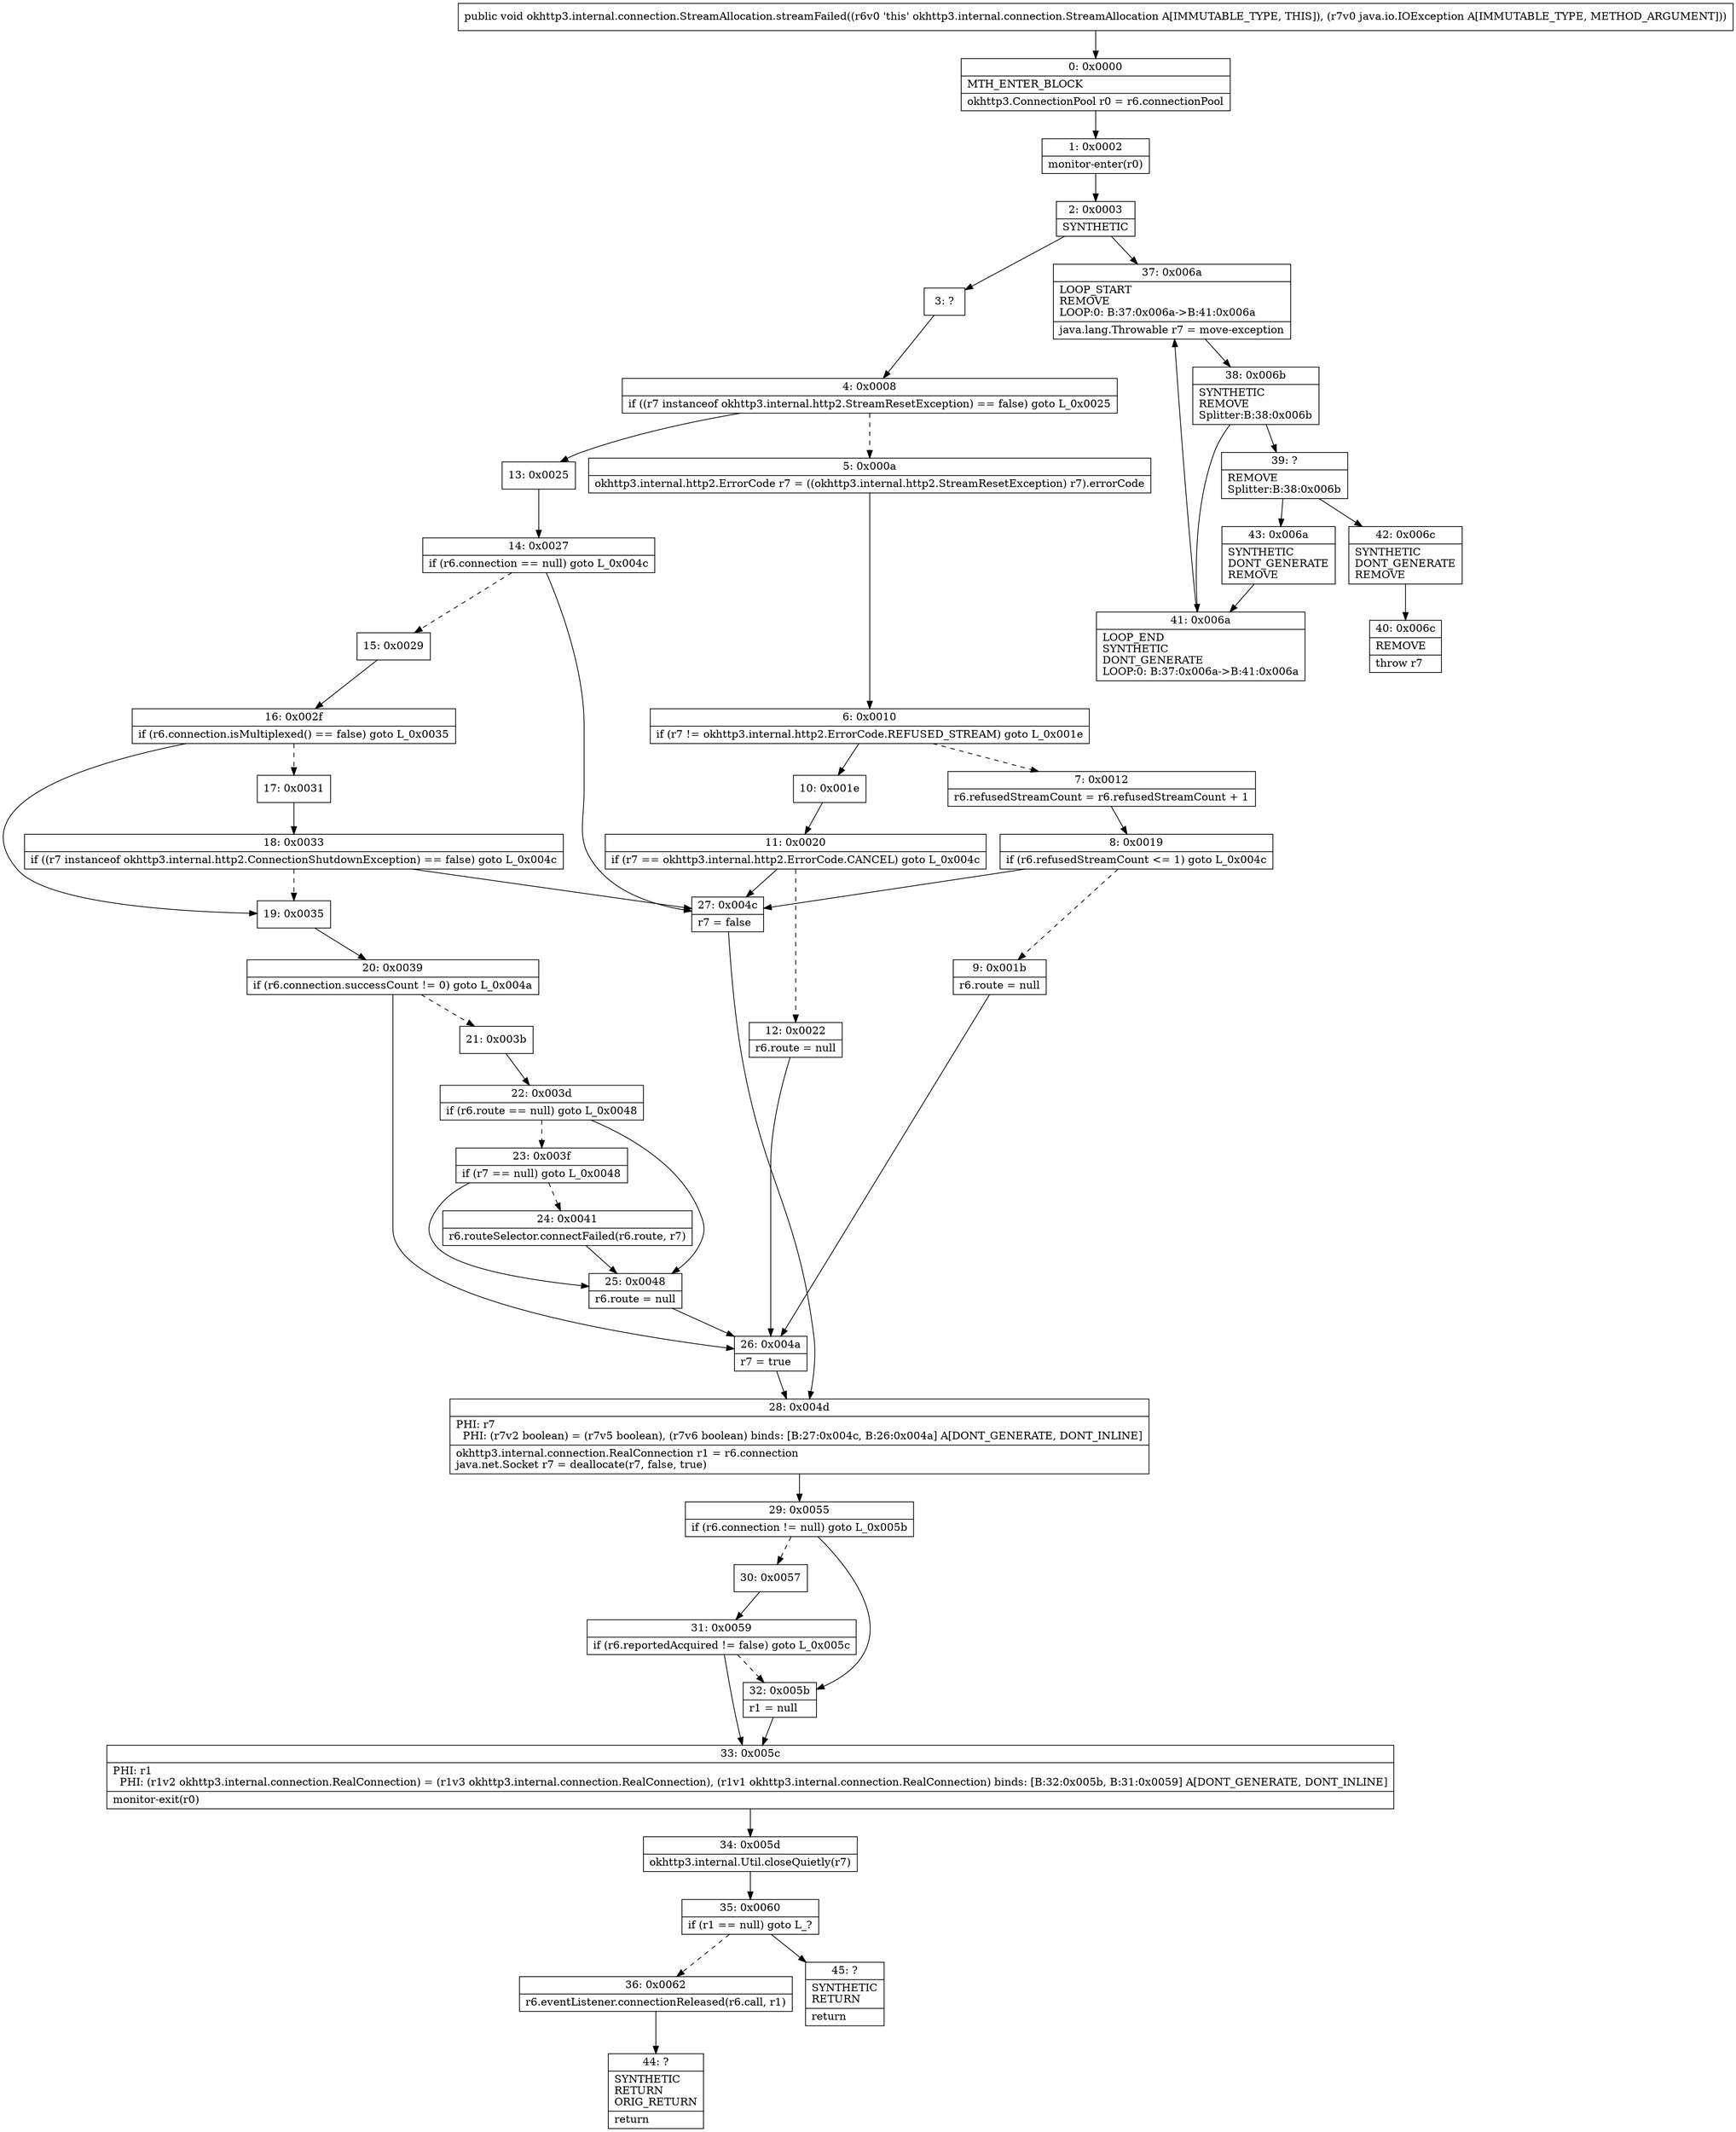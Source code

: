 digraph "CFG forokhttp3.internal.connection.StreamAllocation.streamFailed(Ljava\/io\/IOException;)V" {
Node_0 [shape=record,label="{0\:\ 0x0000|MTH_ENTER_BLOCK\l|okhttp3.ConnectionPool r0 = r6.connectionPool\l}"];
Node_1 [shape=record,label="{1\:\ 0x0002|monitor\-enter(r0)\l}"];
Node_2 [shape=record,label="{2\:\ 0x0003|SYNTHETIC\l}"];
Node_3 [shape=record,label="{3\:\ ?}"];
Node_4 [shape=record,label="{4\:\ 0x0008|if ((r7 instanceof okhttp3.internal.http2.StreamResetException) == false) goto L_0x0025\l}"];
Node_5 [shape=record,label="{5\:\ 0x000a|okhttp3.internal.http2.ErrorCode r7 = ((okhttp3.internal.http2.StreamResetException) r7).errorCode\l}"];
Node_6 [shape=record,label="{6\:\ 0x0010|if (r7 != okhttp3.internal.http2.ErrorCode.REFUSED_STREAM) goto L_0x001e\l}"];
Node_7 [shape=record,label="{7\:\ 0x0012|r6.refusedStreamCount = r6.refusedStreamCount + 1\l}"];
Node_8 [shape=record,label="{8\:\ 0x0019|if (r6.refusedStreamCount \<= 1) goto L_0x004c\l}"];
Node_9 [shape=record,label="{9\:\ 0x001b|r6.route = null\l}"];
Node_10 [shape=record,label="{10\:\ 0x001e}"];
Node_11 [shape=record,label="{11\:\ 0x0020|if (r7 == okhttp3.internal.http2.ErrorCode.CANCEL) goto L_0x004c\l}"];
Node_12 [shape=record,label="{12\:\ 0x0022|r6.route = null\l}"];
Node_13 [shape=record,label="{13\:\ 0x0025}"];
Node_14 [shape=record,label="{14\:\ 0x0027|if (r6.connection == null) goto L_0x004c\l}"];
Node_15 [shape=record,label="{15\:\ 0x0029}"];
Node_16 [shape=record,label="{16\:\ 0x002f|if (r6.connection.isMultiplexed() == false) goto L_0x0035\l}"];
Node_17 [shape=record,label="{17\:\ 0x0031}"];
Node_18 [shape=record,label="{18\:\ 0x0033|if ((r7 instanceof okhttp3.internal.http2.ConnectionShutdownException) == false) goto L_0x004c\l}"];
Node_19 [shape=record,label="{19\:\ 0x0035}"];
Node_20 [shape=record,label="{20\:\ 0x0039|if (r6.connection.successCount != 0) goto L_0x004a\l}"];
Node_21 [shape=record,label="{21\:\ 0x003b}"];
Node_22 [shape=record,label="{22\:\ 0x003d|if (r6.route == null) goto L_0x0048\l}"];
Node_23 [shape=record,label="{23\:\ 0x003f|if (r7 == null) goto L_0x0048\l}"];
Node_24 [shape=record,label="{24\:\ 0x0041|r6.routeSelector.connectFailed(r6.route, r7)\l}"];
Node_25 [shape=record,label="{25\:\ 0x0048|r6.route = null\l}"];
Node_26 [shape=record,label="{26\:\ 0x004a|r7 = true\l}"];
Node_27 [shape=record,label="{27\:\ 0x004c|r7 = false\l}"];
Node_28 [shape=record,label="{28\:\ 0x004d|PHI: r7 \l  PHI: (r7v2 boolean) = (r7v5 boolean), (r7v6 boolean) binds: [B:27:0x004c, B:26:0x004a] A[DONT_GENERATE, DONT_INLINE]\l|okhttp3.internal.connection.RealConnection r1 = r6.connection\ljava.net.Socket r7 = deallocate(r7, false, true)\l}"];
Node_29 [shape=record,label="{29\:\ 0x0055|if (r6.connection != null) goto L_0x005b\l}"];
Node_30 [shape=record,label="{30\:\ 0x0057}"];
Node_31 [shape=record,label="{31\:\ 0x0059|if (r6.reportedAcquired != false) goto L_0x005c\l}"];
Node_32 [shape=record,label="{32\:\ 0x005b|r1 = null\l}"];
Node_33 [shape=record,label="{33\:\ 0x005c|PHI: r1 \l  PHI: (r1v2 okhttp3.internal.connection.RealConnection) = (r1v3 okhttp3.internal.connection.RealConnection), (r1v1 okhttp3.internal.connection.RealConnection) binds: [B:32:0x005b, B:31:0x0059] A[DONT_GENERATE, DONT_INLINE]\l|monitor\-exit(r0)\l}"];
Node_34 [shape=record,label="{34\:\ 0x005d|okhttp3.internal.Util.closeQuietly(r7)\l}"];
Node_35 [shape=record,label="{35\:\ 0x0060|if (r1 == null) goto L_?\l}"];
Node_36 [shape=record,label="{36\:\ 0x0062|r6.eventListener.connectionReleased(r6.call, r1)\l}"];
Node_37 [shape=record,label="{37\:\ 0x006a|LOOP_START\lREMOVE\lLOOP:0: B:37:0x006a\-\>B:41:0x006a\l|java.lang.Throwable r7 = move\-exception\l}"];
Node_38 [shape=record,label="{38\:\ 0x006b|SYNTHETIC\lREMOVE\lSplitter:B:38:0x006b\l}"];
Node_39 [shape=record,label="{39\:\ ?|REMOVE\lSplitter:B:38:0x006b\l}"];
Node_40 [shape=record,label="{40\:\ 0x006c|REMOVE\l|throw r7\l}"];
Node_41 [shape=record,label="{41\:\ 0x006a|LOOP_END\lSYNTHETIC\lDONT_GENERATE\lLOOP:0: B:37:0x006a\-\>B:41:0x006a\l}"];
Node_42 [shape=record,label="{42\:\ 0x006c|SYNTHETIC\lDONT_GENERATE\lREMOVE\l}"];
Node_43 [shape=record,label="{43\:\ 0x006a|SYNTHETIC\lDONT_GENERATE\lREMOVE\l}"];
Node_44 [shape=record,label="{44\:\ ?|SYNTHETIC\lRETURN\lORIG_RETURN\l|return\l}"];
Node_45 [shape=record,label="{45\:\ ?|SYNTHETIC\lRETURN\l|return\l}"];
MethodNode[shape=record,label="{public void okhttp3.internal.connection.StreamAllocation.streamFailed((r6v0 'this' okhttp3.internal.connection.StreamAllocation A[IMMUTABLE_TYPE, THIS]), (r7v0 java.io.IOException A[IMMUTABLE_TYPE, METHOD_ARGUMENT])) }"];
MethodNode -> Node_0;
Node_0 -> Node_1;
Node_1 -> Node_2;
Node_2 -> Node_3;
Node_2 -> Node_37;
Node_3 -> Node_4;
Node_4 -> Node_5[style=dashed];
Node_4 -> Node_13;
Node_5 -> Node_6;
Node_6 -> Node_7[style=dashed];
Node_6 -> Node_10;
Node_7 -> Node_8;
Node_8 -> Node_9[style=dashed];
Node_8 -> Node_27;
Node_9 -> Node_26;
Node_10 -> Node_11;
Node_11 -> Node_12[style=dashed];
Node_11 -> Node_27;
Node_12 -> Node_26;
Node_13 -> Node_14;
Node_14 -> Node_15[style=dashed];
Node_14 -> Node_27;
Node_15 -> Node_16;
Node_16 -> Node_17[style=dashed];
Node_16 -> Node_19;
Node_17 -> Node_18;
Node_18 -> Node_19[style=dashed];
Node_18 -> Node_27;
Node_19 -> Node_20;
Node_20 -> Node_21[style=dashed];
Node_20 -> Node_26;
Node_21 -> Node_22;
Node_22 -> Node_23[style=dashed];
Node_22 -> Node_25;
Node_23 -> Node_24[style=dashed];
Node_23 -> Node_25;
Node_24 -> Node_25;
Node_25 -> Node_26;
Node_26 -> Node_28;
Node_27 -> Node_28;
Node_28 -> Node_29;
Node_29 -> Node_30[style=dashed];
Node_29 -> Node_32;
Node_30 -> Node_31;
Node_31 -> Node_32[style=dashed];
Node_31 -> Node_33;
Node_32 -> Node_33;
Node_33 -> Node_34;
Node_34 -> Node_35;
Node_35 -> Node_36[style=dashed];
Node_35 -> Node_45;
Node_36 -> Node_44;
Node_37 -> Node_38;
Node_38 -> Node_39;
Node_38 -> Node_41;
Node_39 -> Node_42;
Node_39 -> Node_43;
Node_41 -> Node_37;
Node_42 -> Node_40;
Node_43 -> Node_41;
}

